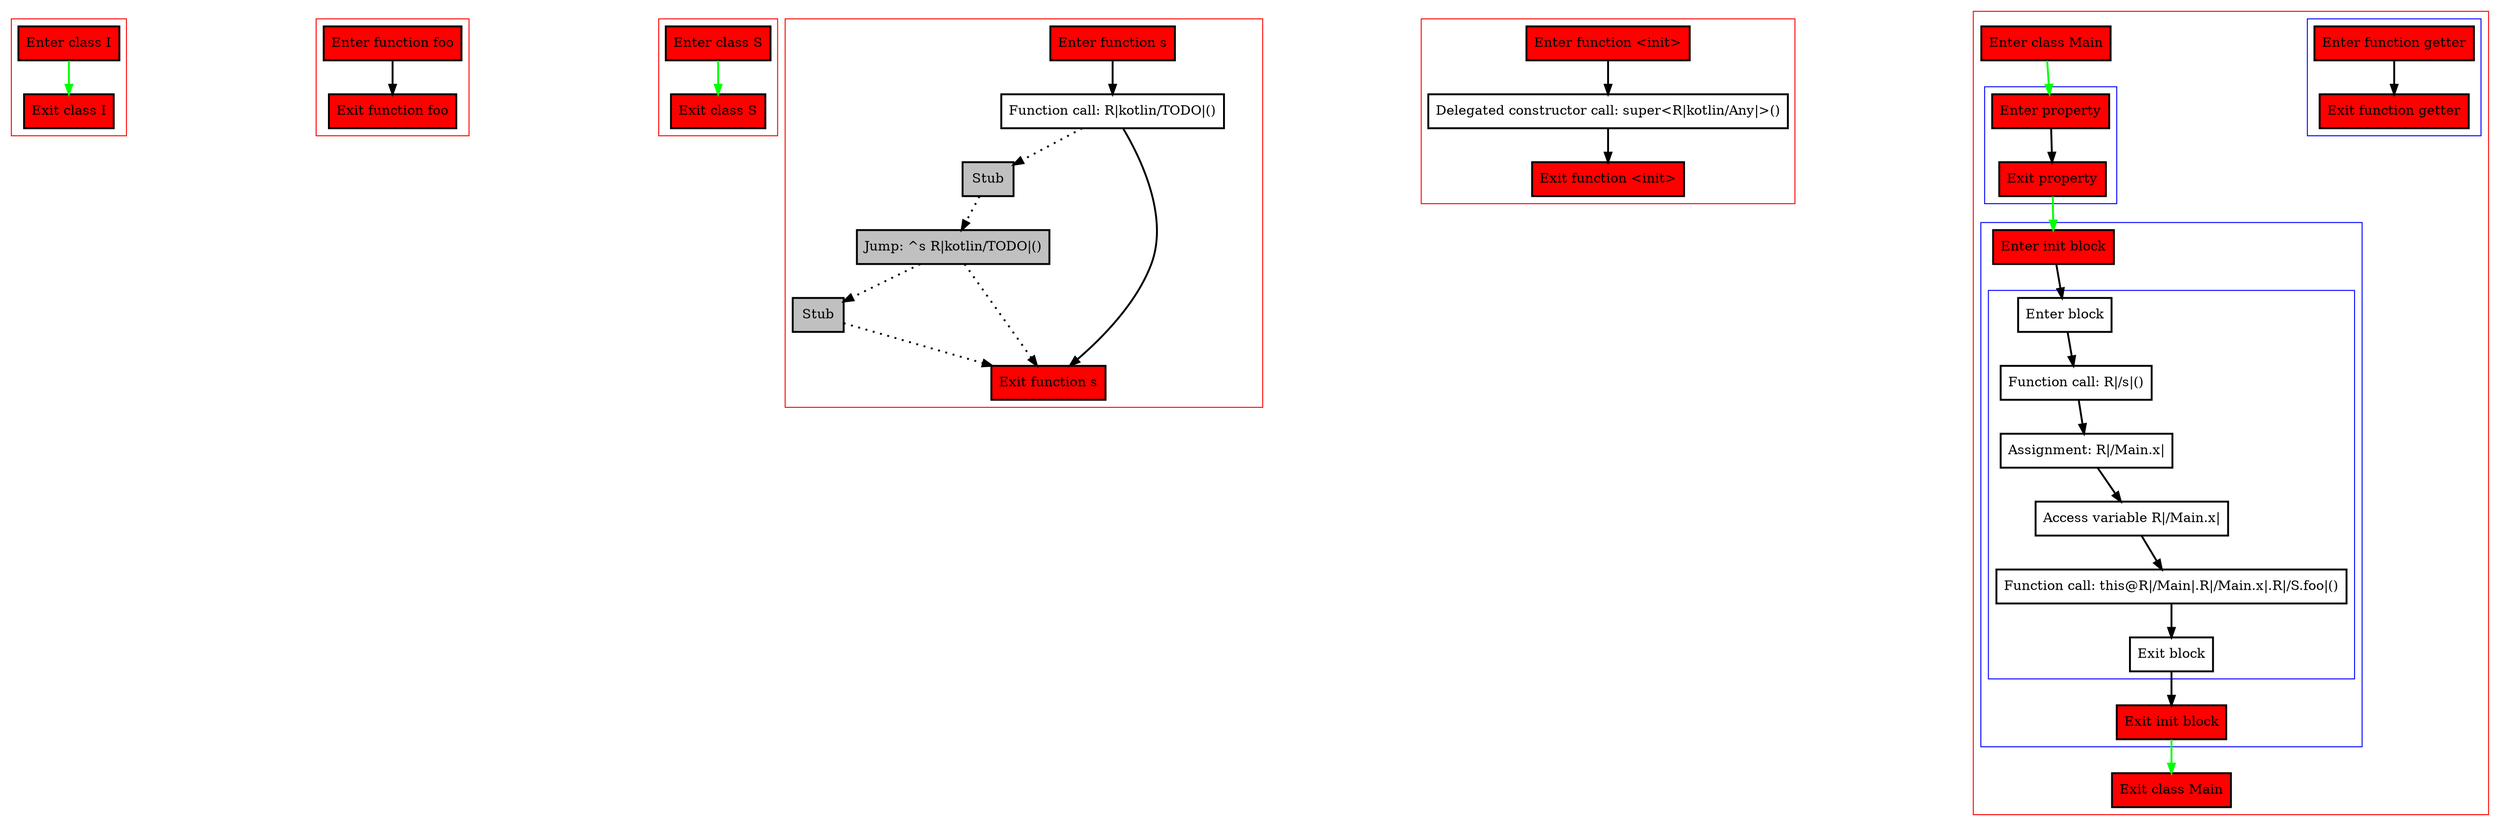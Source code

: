 digraph smartCastInInit_kt {
    graph [nodesep=3]
    node [shape=box penwidth=2]
    edge [penwidth=2]

    subgraph cluster_0 {
        color=red
        0 [label="Enter class I" style="filled" fillcolor=red];
        1 [label="Exit class I" style="filled" fillcolor=red];
    }
    0 -> {1} [color=green];

    subgraph cluster_1 {
        color=red
        2 [label="Enter function foo" style="filled" fillcolor=red];
        3 [label="Exit function foo" style="filled" fillcolor=red];
    }
    2 -> {3};

    subgraph cluster_2 {
        color=red
        4 [label="Enter class S" style="filled" fillcolor=red];
        5 [label="Exit class S" style="filled" fillcolor=red];
    }
    4 -> {5} [color=green];

    subgraph cluster_3 {
        color=red
        6 [label="Enter function s" style="filled" fillcolor=red];
        8 [label="Function call: R|kotlin/TODO|()"];
        9 [label="Stub" style="filled" fillcolor=gray];
        10 [label="Jump: ^s R|kotlin/TODO|()" style="filled" fillcolor=gray];
        11 [label="Stub" style="filled" fillcolor=gray];
        7 [label="Exit function s" style="filled" fillcolor=red];
    }
    6 -> {8};
    8 -> {7};
    8 -> {9} [style=dotted];
    9 -> {10} [style=dotted];
    10 -> {7 11} [style=dotted];
    11 -> {7} [style=dotted];

    subgraph cluster_4 {
        color=red
        12 [label="Enter function <init>" style="filled" fillcolor=red];
        14 [label="Delegated constructor call: super<R|kotlin/Any|>()"];
        13 [label="Exit function <init>" style="filled" fillcolor=red];
    }
    12 -> {14};
    14 -> {13};

    subgraph cluster_5 {
        color=red
        27 [label="Enter class Main" style="filled" fillcolor=red];
        subgraph cluster_6 {
            color=blue
            15 [label="Enter function getter" style="filled" fillcolor=red];
            16 [label="Exit function getter" style="filled" fillcolor=red];
        }
        subgraph cluster_7 {
            color=blue
            17 [label="Enter property" style="filled" fillcolor=red];
            18 [label="Exit property" style="filled" fillcolor=red];
        }
        subgraph cluster_8 {
            color=blue
            19 [label="Enter init block" style="filled" fillcolor=red];
            subgraph cluster_9 {
                color=blue
                21 [label="Enter block"];
                22 [label="Function call: R|/s|()"];
                23 [label="Assignment: R|/Main.x|"];
                24 [label="Access variable R|/Main.x|"];
                25 [label="Function call: this@R|/Main|.R|/Main.x|.R|/S.foo|()"];
                26 [label="Exit block"];
            }
            20 [label="Exit init block" style="filled" fillcolor=red];
        }
        28 [label="Exit class Main" style="filled" fillcolor=red];
    }
    27 -> {17} [color=green];
    17 -> {18};
    18 -> {19} [color=green];
    15 -> {16};
    19 -> {21};
    20 -> {28} [color=green];
    21 -> {22};
    22 -> {23};
    23 -> {24};
    24 -> {25};
    25 -> {26};
    26 -> {20};

}
